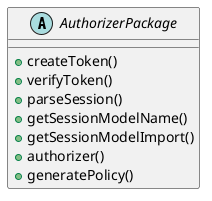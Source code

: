 @startuml AuthorizerPackage class

abstract class AuthorizerPackage {
    +createToken()
    +verifyToken()
    +parseSession()
    +getSessionModelName()
    +getSessionModelImport()
    +authorizer()
    +generatePolicy()
}

@enduml